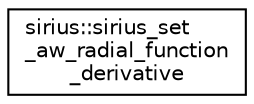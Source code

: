 digraph "Graphical Class Hierarchy"
{
 // INTERACTIVE_SVG=YES
  edge [fontname="Helvetica",fontsize="10",labelfontname="Helvetica",labelfontsize="10"];
  node [fontname="Helvetica",fontsize="10",shape=record];
  rankdir="LR";
  Node1 [label="sirius::sirius_set\l_aw_radial_function\l_derivative",height=0.2,width=0.4,color="black", fillcolor="white", style="filled",URL="$interfacesirius_1_1sirius__set__aw__radial__function__derivative.html"];
}

